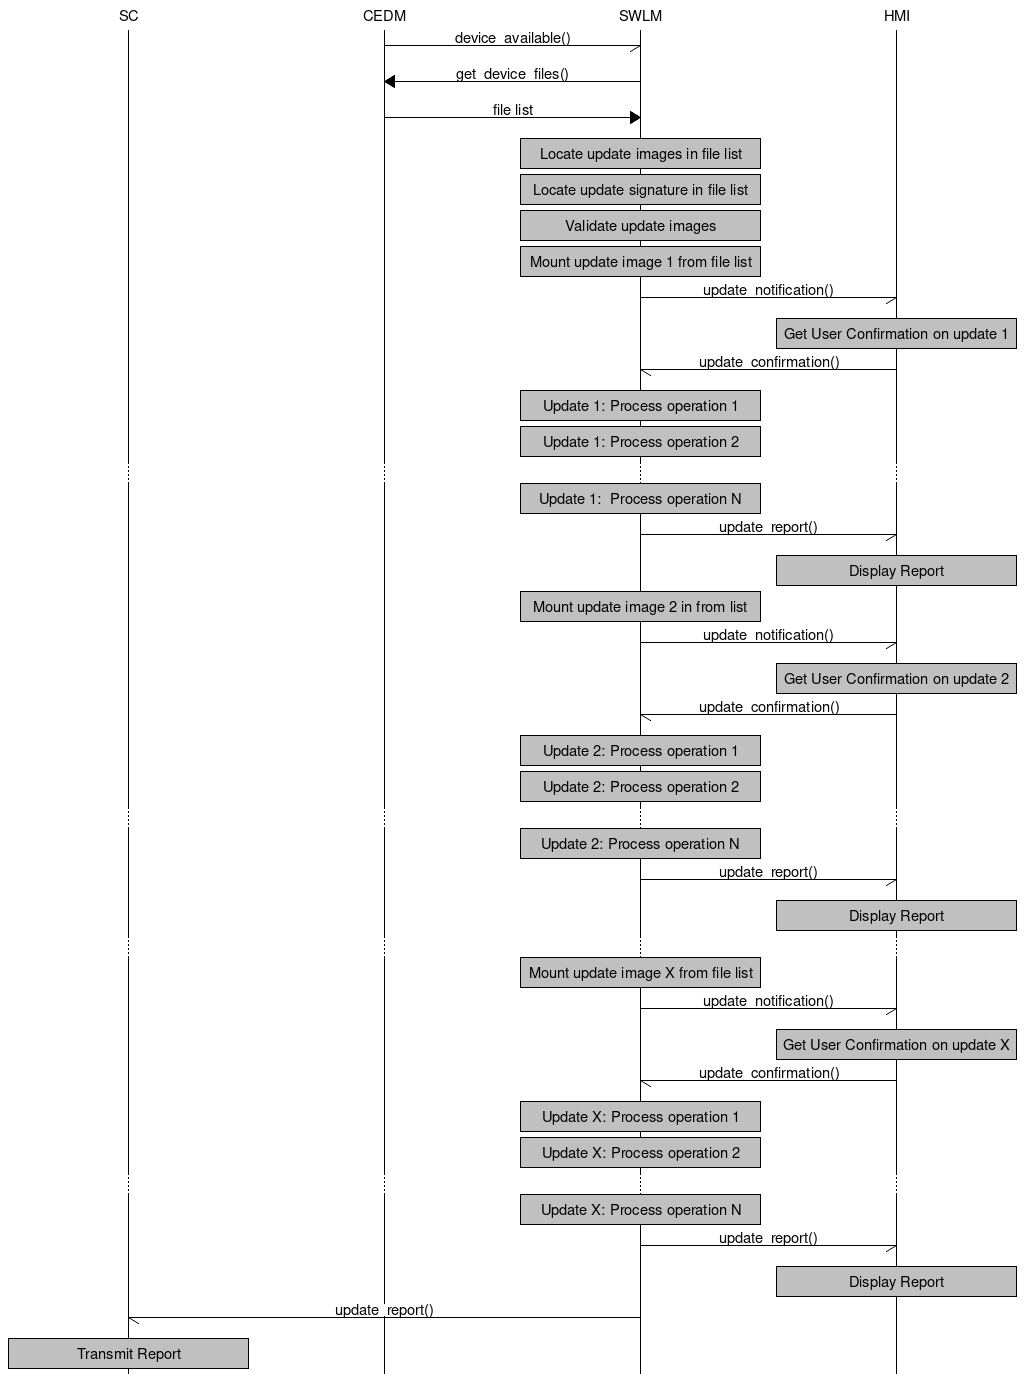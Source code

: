
#
#
# Sequence diagram description
#
# The sequence diagram description below is translated to
# a PNG image by mscgen (http://www.mcternan.me.uk/mscgen/)
# 
# Recompile updated diagrams to a png image with:
#  
#   mscgen -T png swm.msc
#

msc {
  width="1024";
  "SC", "CEDM",  "SWLM", "HMI";
  "CEDM" -> "SWLM" [  label = "device_available()" ];
  "SWLM" => "CEDM" [  label = "get_device_files()" ];
  "SWLM" <= "CEDM" [  label = "file list" ];
  "SWLM" box "SWLM" [ textbgcolour="silver", label = "Locate update images in file list" ];
  "SWLM" box "SWLM" [ textbgcolour="silver", label = "Locate update signature in file list" ];
  "SWLM" box "SWLM" [ textbgcolour="silver", label = "Validate update images" ];
  "SWLM" box "SWLM" [ textbgcolour="silver", label = "Mount update image 1 from file list" ];
  "SWLM" -> "HMI" [ label = "update_notification()" ];
  "HMI" box "HMI" [ textbgcolour="silver", label = "Get User Confirmation on update 1" ];
  "HMI" -> "SWLM" [ label = "update_confirmation()" ];
  "SWLM" box "SWLM" [ textbgcolour="silver", label = "Update 1: Process operation 1" ];
  "SWLM" box "SWLM" [ textbgcolour="silver", label = "Update 1: Process operation 2" ];
  ...;
  "SWLM" box "SWLM" [ textbgcolour="silver", label = "Update 1:  Process operation N" ];

  "SWLM" -> "HMI"  [ label = "update_report()" ];
  "HMI" box "HMI" [ textbgcolour="silver", label = "Display Report" ];

  "SWLM" box "SWLM" [ textbgcolour="silver", label = "Mount update image 2 in from list" ];
  "SWLM" -> "HMI" [ label = "update_notification()" ];
  "HMI" box "HMI" [ textbgcolour="silver", label = "Get User Confirmation on update 2" ];
  "HMI" -> "SWLM" [ label = "update_confirmation()" ];
  "SWLM" box "SWLM" [ textbgcolour="silver", label = "Update 2: Process operation 1" ];
  "SWLM" box "SWLM" [ textbgcolour="silver", label = "Update 2: Process operation 2" ];
  ...;
  "SWLM" box "SWLM" [ textbgcolour="silver", label = "Update 2: Process operation N" ];
  "SWLM" -> "HMI"  [ label = "update_report()" ];
  "HMI" box "HMI" [ textbgcolour="silver", label = "Display Report" ];
  ...;

  "SWLM" box "SWLM" [ textbgcolour="silver", label = "Mount update image X from file list" ];
  "SWLM" -> "HMI" [ label = "update_notification()" ];
  "HMI" box "HMI" [ textbgcolour="silver", label = "Get User Confirmation on update X" ];
  "HMI" -> "SWLM" [ label = "update_confirmation()" ];
  "SWLM" box "SWLM" [ textbgcolour="silver", label = "Update X: Process operation 1" ];
  "SWLM" box "SWLM" [ textbgcolour="silver", label = "Update X: Process operation 2" ];
  ...;
  "SWLM" box "SWLM" [ textbgcolour="silver", label = "Update X: Process operation N" ];
  "SWLM" -> "HMI"  [ label = "update_report()" ];
  "HMI" box "HMI" [ textbgcolour="silver", label = "Display Report" ];
  "SWLM" -> "SC"  [ label = "update_report()" ];
  "SC" box "SC" [ textbgcolour="silver", label = "Transmit Report" ];
}
